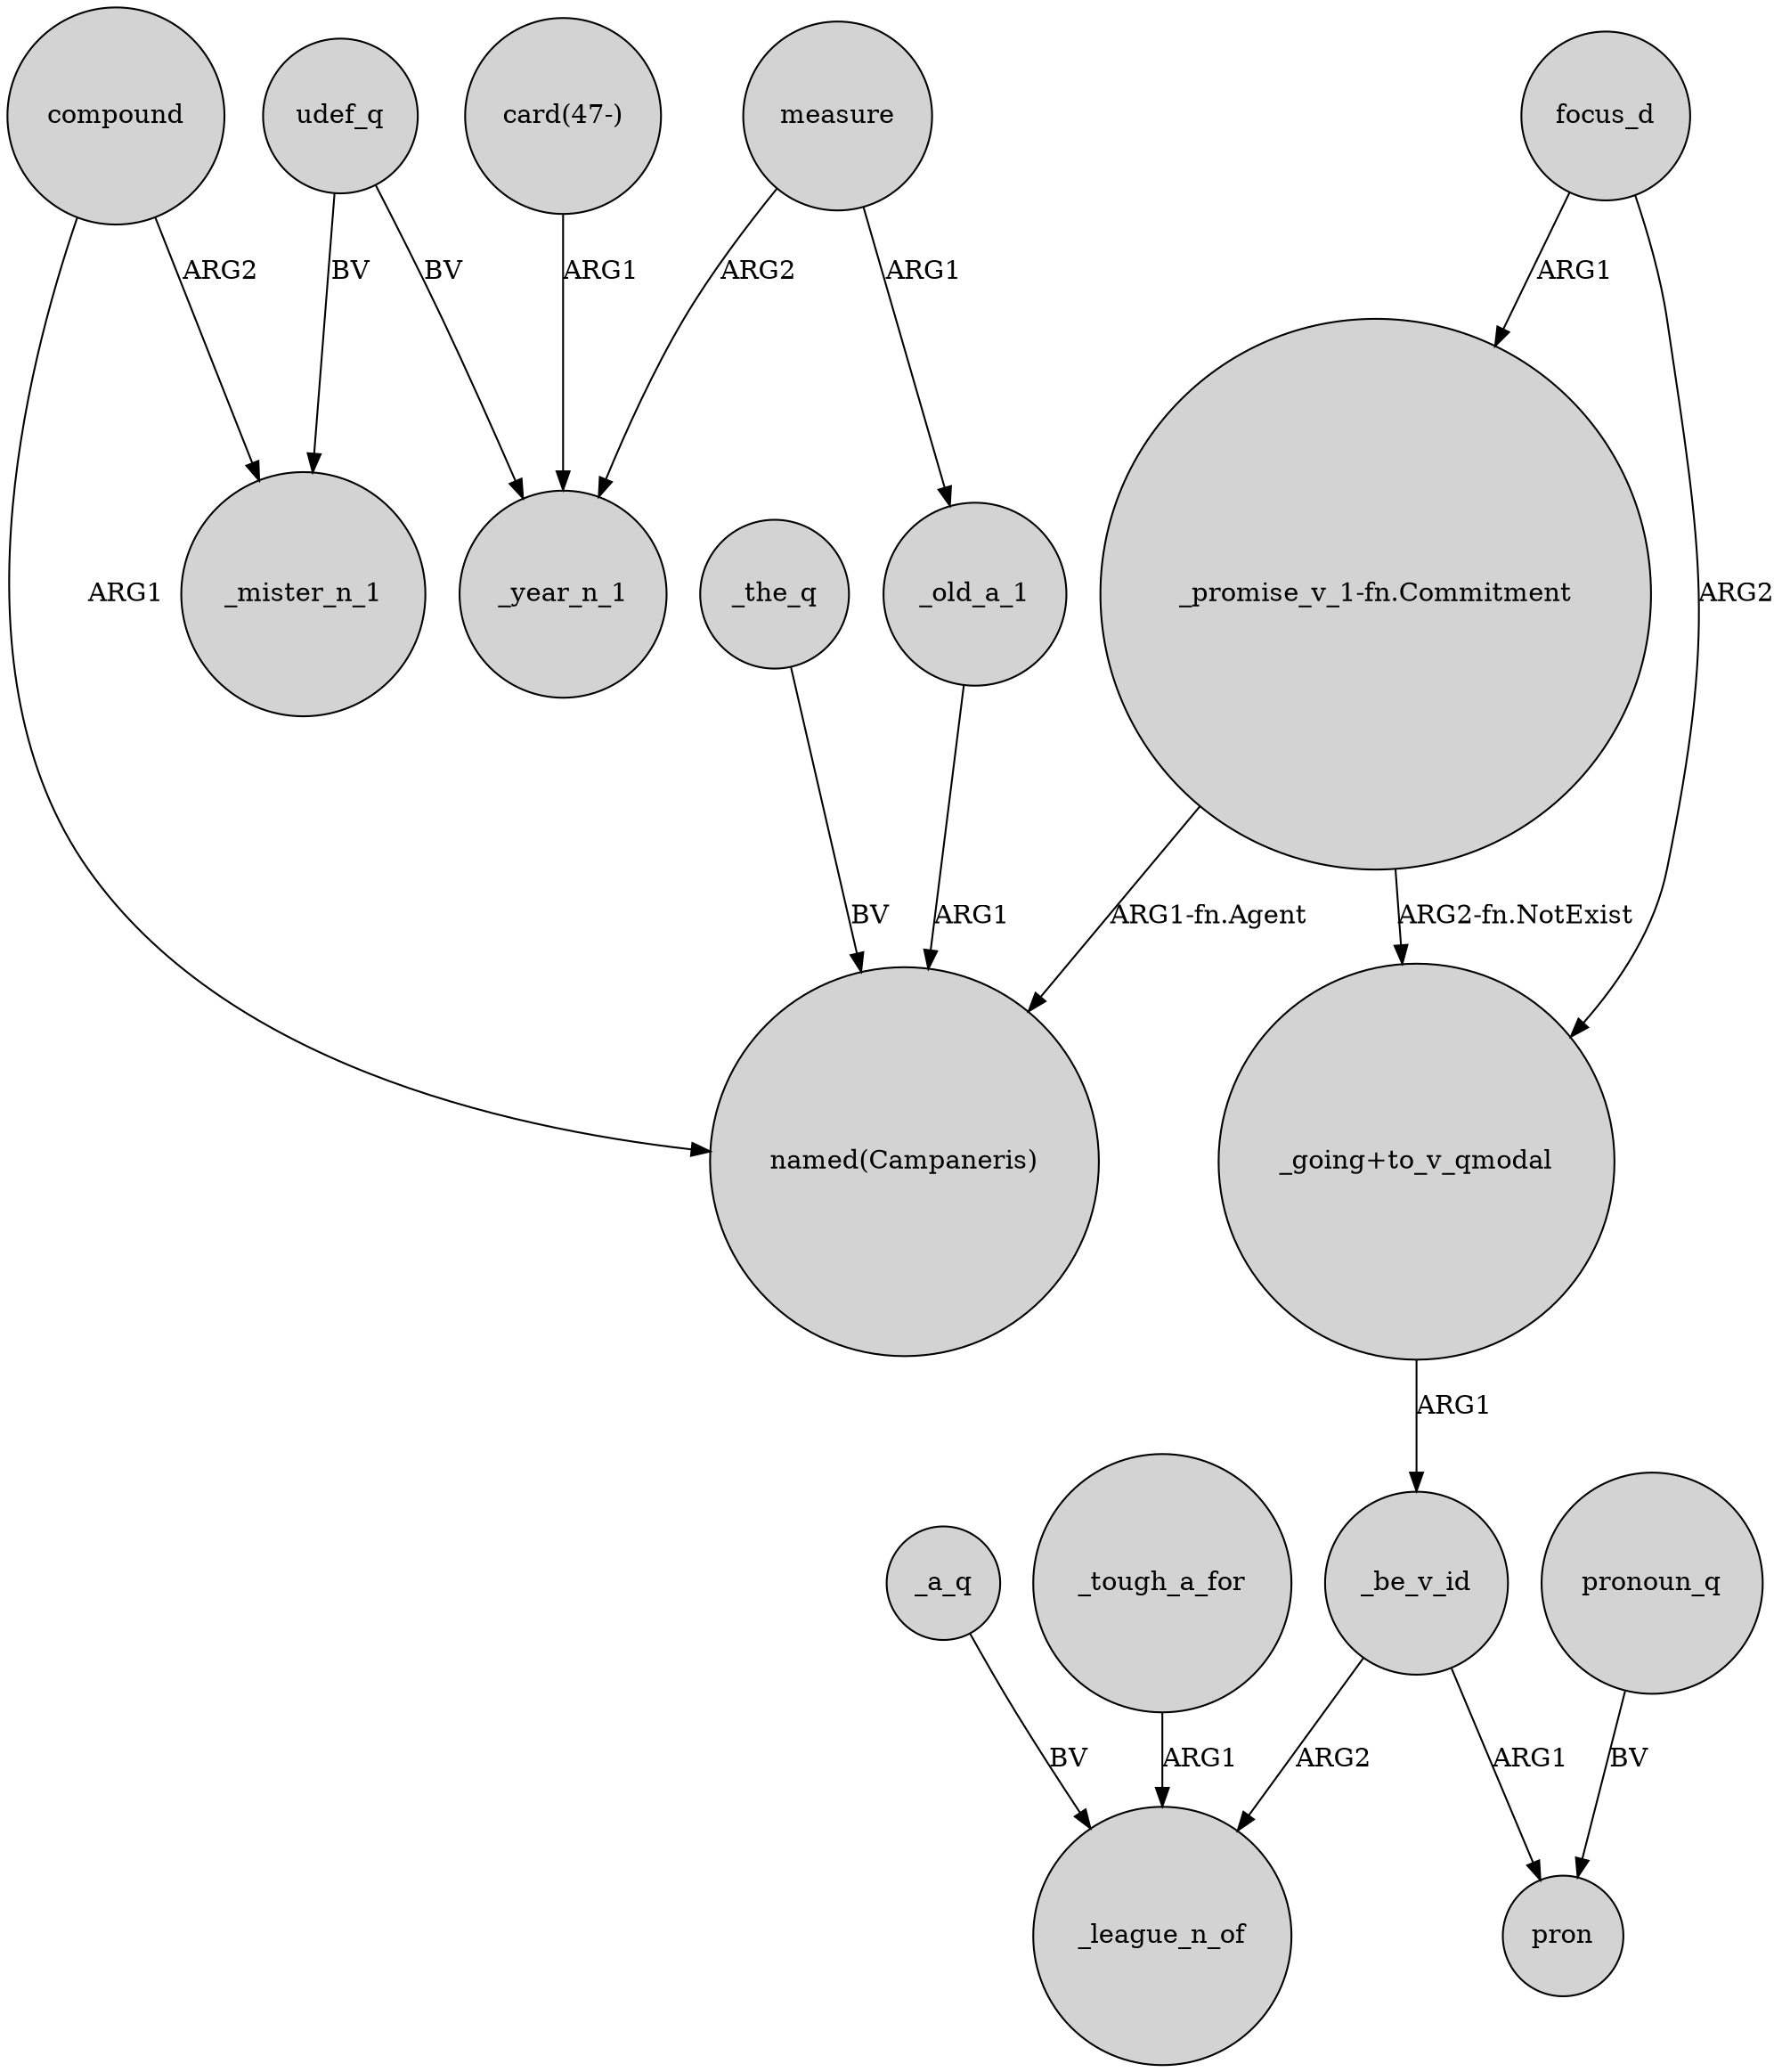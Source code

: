 digraph {
	node [shape=circle style=filled]
	_old_a_1 -> "named(Campaneris)" [label=ARG1]
	_a_q -> _league_n_of [label=BV]
	measure -> _year_n_1 [label=ARG2]
	"card(47-)" -> _year_n_1 [label=ARG1]
	compound -> _mister_n_1 [label=ARG2]
	udef_q -> _mister_n_1 [label=BV]
	_tough_a_for -> _league_n_of [label=ARG1]
	"_going+to_v_qmodal" -> _be_v_id [label=ARG1]
	_be_v_id -> pron [label=ARG1]
	measure -> _old_a_1 [label=ARG1]
	focus_d -> "_promise_v_1-fn.Commitment" [label=ARG1]
	"_promise_v_1-fn.Commitment" -> "named(Campaneris)" [label="ARG1-fn.Agent"]
	pronoun_q -> pron [label=BV]
	_be_v_id -> _league_n_of [label=ARG2]
	udef_q -> _year_n_1 [label=BV]
	_the_q -> "named(Campaneris)" [label=BV]
	focus_d -> "_going+to_v_qmodal" [label=ARG2]
	"_promise_v_1-fn.Commitment" -> "_going+to_v_qmodal" [label="ARG2-fn.NotExist"]
	compound -> "named(Campaneris)" [label=ARG1]
}
